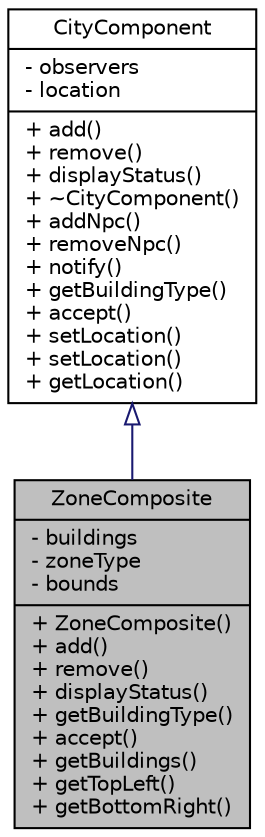 digraph "ZoneComposite"
{
 // LATEX_PDF_SIZE
  edge [fontname="Helvetica",fontsize="10",labelfontname="Helvetica",labelfontsize="10"];
  node [fontname="Helvetica",fontsize="10",shape=record];
  Node1 [label="{ZoneComposite\n|- buildings\l- zoneType\l- bounds\l|+ ZoneComposite()\l+ add()\l+ remove()\l+ displayStatus()\l+ getBuildingType()\l+ accept()\l+ getBuildings()\l+ getTopLeft()\l+ getBottomRight()\l}",height=0.2,width=0.4,color="black", fillcolor="grey75", style="filled", fontcolor="black",tooltip="A composite class representing a zone in the city, containing multiple buildings and managing their o..."];
  Node2 -> Node1 [dir="back",color="midnightblue",fontsize="10",style="solid",arrowtail="onormal",fontname="Helvetica"];
  Node2 [label="{CityComponent\n|- observers\l- location\l|+ add()\l+ remove()\l+ displayStatus()\l+ ~CityComponent()\l+ addNpc()\l+ removeNpc()\l+ notify()\l+ getBuildingType()\l+ accept()\l+ setLocation()\l+ setLocation()\l+ getLocation()\l}",height=0.2,width=0.4,color="black", fillcolor="white", style="filled",URL="$classCityComponent.html",tooltip="Abstract base class representing a component of a city."];
}
